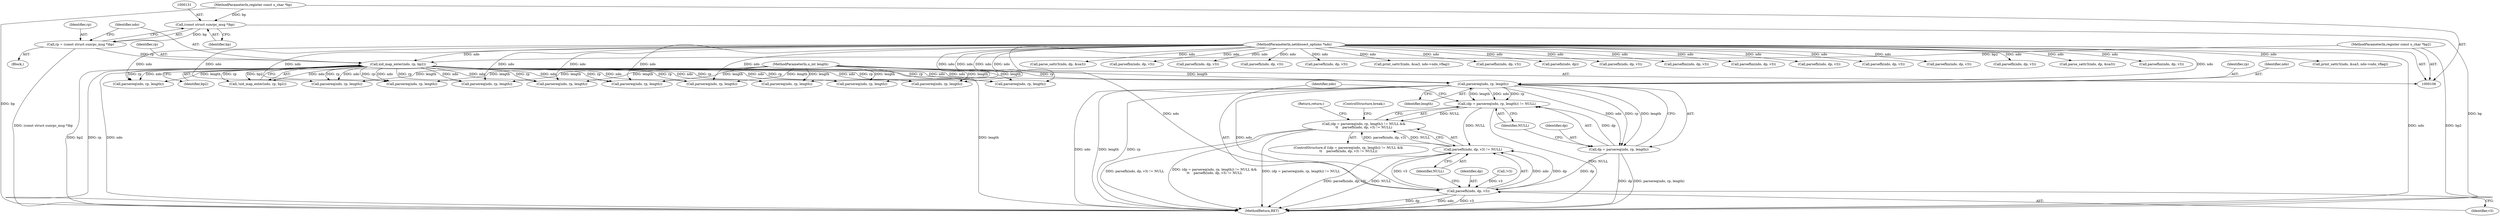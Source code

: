 digraph "0_tcpdump_19d25dd8781620cd41bf178a5e2e27fc1cf242d0_0@pointer" {
"1000195" [label="(Call,parsereq(ndo, rp, length))"];
"1000135" [label="(Call,xid_map_enter(ndo, rp, bp2))"];
"1000107" [label="(MethodParameterIn,netdissect_options *ndo)"];
"1000128" [label="(Call,rp = (const struct sunrpc_msg *)bp)"];
"1000130" [label="(Call,(const struct sunrpc_msg *)bp)"];
"1000108" [label="(MethodParameterIn,register const u_char *bp)"];
"1000110" [label="(MethodParameterIn,register const u_char *bp2)"];
"1000109" [label="(MethodParameterIn,u_int length)"];
"1000192" [label="(Call,(dp = parsereq(ndo, rp, length)) != NULL)"];
"1000191" [label="(Call,(dp = parsereq(ndo, rp, length)) != NULL &&\n\t\t    parsefh(ndo, dp, v3) != NULL)"];
"1000200" [label="(Call,parsefh(ndo, dp, v3) != NULL)"];
"1000193" [label="(Call,dp = parsereq(ndo, rp, length))"];
"1000201" [label="(Call,parsefh(ndo, dp, v3))"];
"1000653" [label="(Call,print_sattr3(ndo, &sa3, ndo->ndo_vflag))"];
"1000197" [label="(Identifier,rp)"];
"1000191" [label="(Call,(dp = parsereq(ndo, rp, length)) != NULL &&\n\t\t    parsefh(ndo, dp, v3) != NULL)"];
"1000428" [label="(Call,parsereq(ndo, rp, length))"];
"1000377" [label="(Call,parsereq(ndo, rp, length))"];
"1000597" [label="(Call,parse_sattr3(ndo, dp, &sa3))"];
"1000688" [label="(Call,parsefhn(ndo, dp, v3))"];
"1000237" [label="(Call,parsereq(ndo, rp, length))"];
"1000195" [label="(Call,parsereq(ndo, rp, length))"];
"1000568" [label="(Call,parsereq(ndo, rp, length))"];
"1000245" [label="(Call,parsefh(ndo, dp, v3))"];
"1000436" [label="(Call,parsefh(ndo, dp, v3))"];
"1000809" [label="(Call,parsefh(ndo, dp, v3))"];
"1000200" [label="(Call,parsefh(ndo, dp, v3) != NULL)"];
"1000194" [label="(Identifier,dp)"];
"1000218" [label="(Call,parsereq(ndo, rp, length))"];
"1000854" [label="(Call,parsereq(ndo, rp, length))"];
"1000111" [label="(Block,)"];
"1000192" [label="(Call,(dp = parsereq(ndo, rp, length)) != NULL)"];
"1000553" [label="(Call,print_sattr3(ndo, &sa3, ndo->ndo_vflag))"];
"1000676" [label="(Call,parsefhn(ndo, dp, v3))"];
"1000206" [label="(Return,return;)"];
"1000734" [label="(Call,parsereq(ndo, rp, length))"];
"1000542" [label="(Call,parsefn(ndo, dp))"];
"1000207" [label="(ControlStructure,break;)"];
"1000128" [label="(Call,rp = (const struct sunrpc_msg *)bp)"];
"1000107" [label="(MethodParameterIn,netdissect_options *ndo)"];
"1000385" [label="(Call,parsefh(ndo, dp, v3))"];
"1000108" [label="(MethodParameterIn,register const u_char *bp)"];
"1000205" [label="(Identifier,NULL)"];
"1000517" [label="(Call,parsefhn(ndo, dp, v3))"];
"1000198" [label="(Identifier,length)"];
"1000509" [label="(Call,parsereq(ndo, rp, length))"];
"1000224" [label="(Call,parsefhn(ndo, dp, v3))"];
"1000862" [label="(Call,parsefh(ndo, dp, v3))"];
"1000203" [label="(Identifier,dp)"];
"1000109" [label="(MethodParameterIn,u_int length)"];
"1000193" [label="(Call,dp = parsereq(ndo, rp, length))"];
"1000110" [label="(MethodParameterIn,register const u_char *bp2)"];
"1000709" [label="(Call,parsefh(ndo, dp, v3))"];
"1000721" [label="(Call,parsefhn(ndo, dp, v3))"];
"1000136" [label="(Identifier,ndo)"];
"1000199" [label="(Identifier,NULL)"];
"1000190" [label="(ControlStructure,if ((dp = parsereq(ndo, rp, length)) != NULL &&\n\t\t    parsefh(ndo, dp, v3) != NULL))"];
"1000742" [label="(Call,parsefh(ndo, dp, v3))"];
"1000668" [label="(Call,parsereq(ndo, rp, length))"];
"1000138" [label="(Identifier,bp2)"];
"1000801" [label="(Call,parsereq(ndo, rp, length))"];
"1000137" [label="(Identifier,rp)"];
"1000129" [label="(Identifier,rp)"];
"1000162" [label="(Call,!v3)"];
"1000202" [label="(Identifier,ndo)"];
"1000533" [label="(Call,parse_sattr3(ndo, dp, &sa3))"];
"1000886" [label="(MethodReturn,RET)"];
"1000130" [label="(Call,(const struct sunrpc_msg *)bp)"];
"1000204" [label="(Identifier,v3)"];
"1000135" [label="(Call,xid_map_enter(ndo, rp, bp2))"];
"1000201" [label="(Call,parsefh(ndo, dp, v3))"];
"1000134" [label="(Call,!xid_map_enter(ndo, rp, bp2))"];
"1000132" [label="(Identifier,bp)"];
"1000576" [label="(Call,parsefhn(ndo, dp, v3))"];
"1000196" [label="(Identifier,ndo)"];
"1000701" [label="(Call,parsereq(ndo, rp, length))"];
"1000195" -> "1000193"  [label="AST: "];
"1000195" -> "1000198"  [label="CFG: "];
"1000196" -> "1000195"  [label="AST: "];
"1000197" -> "1000195"  [label="AST: "];
"1000198" -> "1000195"  [label="AST: "];
"1000193" -> "1000195"  [label="CFG: "];
"1000195" -> "1000886"  [label="DDG: rp"];
"1000195" -> "1000886"  [label="DDG: ndo"];
"1000195" -> "1000886"  [label="DDG: length"];
"1000195" -> "1000192"  [label="DDG: ndo"];
"1000195" -> "1000192"  [label="DDG: rp"];
"1000195" -> "1000192"  [label="DDG: length"];
"1000195" -> "1000193"  [label="DDG: ndo"];
"1000195" -> "1000193"  [label="DDG: rp"];
"1000195" -> "1000193"  [label="DDG: length"];
"1000135" -> "1000195"  [label="DDG: ndo"];
"1000135" -> "1000195"  [label="DDG: rp"];
"1000107" -> "1000195"  [label="DDG: ndo"];
"1000109" -> "1000195"  [label="DDG: length"];
"1000195" -> "1000201"  [label="DDG: ndo"];
"1000135" -> "1000134"  [label="AST: "];
"1000135" -> "1000138"  [label="CFG: "];
"1000136" -> "1000135"  [label="AST: "];
"1000137" -> "1000135"  [label="AST: "];
"1000138" -> "1000135"  [label="AST: "];
"1000134" -> "1000135"  [label="CFG: "];
"1000135" -> "1000886"  [label="DDG: ndo"];
"1000135" -> "1000886"  [label="DDG: bp2"];
"1000135" -> "1000886"  [label="DDG: rp"];
"1000135" -> "1000134"  [label="DDG: ndo"];
"1000135" -> "1000134"  [label="DDG: rp"];
"1000135" -> "1000134"  [label="DDG: bp2"];
"1000107" -> "1000135"  [label="DDG: ndo"];
"1000128" -> "1000135"  [label="DDG: rp"];
"1000110" -> "1000135"  [label="DDG: bp2"];
"1000135" -> "1000218"  [label="DDG: ndo"];
"1000135" -> "1000218"  [label="DDG: rp"];
"1000135" -> "1000237"  [label="DDG: ndo"];
"1000135" -> "1000237"  [label="DDG: rp"];
"1000135" -> "1000377"  [label="DDG: ndo"];
"1000135" -> "1000377"  [label="DDG: rp"];
"1000135" -> "1000428"  [label="DDG: ndo"];
"1000135" -> "1000428"  [label="DDG: rp"];
"1000135" -> "1000509"  [label="DDG: ndo"];
"1000135" -> "1000509"  [label="DDG: rp"];
"1000135" -> "1000568"  [label="DDG: ndo"];
"1000135" -> "1000568"  [label="DDG: rp"];
"1000135" -> "1000668"  [label="DDG: ndo"];
"1000135" -> "1000668"  [label="DDG: rp"];
"1000135" -> "1000701"  [label="DDG: ndo"];
"1000135" -> "1000701"  [label="DDG: rp"];
"1000135" -> "1000734"  [label="DDG: ndo"];
"1000135" -> "1000734"  [label="DDG: rp"];
"1000135" -> "1000801"  [label="DDG: ndo"];
"1000135" -> "1000801"  [label="DDG: rp"];
"1000135" -> "1000854"  [label="DDG: ndo"];
"1000135" -> "1000854"  [label="DDG: rp"];
"1000107" -> "1000106"  [label="AST: "];
"1000107" -> "1000886"  [label="DDG: ndo"];
"1000107" -> "1000201"  [label="DDG: ndo"];
"1000107" -> "1000218"  [label="DDG: ndo"];
"1000107" -> "1000224"  [label="DDG: ndo"];
"1000107" -> "1000237"  [label="DDG: ndo"];
"1000107" -> "1000245"  [label="DDG: ndo"];
"1000107" -> "1000377"  [label="DDG: ndo"];
"1000107" -> "1000385"  [label="DDG: ndo"];
"1000107" -> "1000428"  [label="DDG: ndo"];
"1000107" -> "1000436"  [label="DDG: ndo"];
"1000107" -> "1000509"  [label="DDG: ndo"];
"1000107" -> "1000517"  [label="DDG: ndo"];
"1000107" -> "1000533"  [label="DDG: ndo"];
"1000107" -> "1000542"  [label="DDG: ndo"];
"1000107" -> "1000553"  [label="DDG: ndo"];
"1000107" -> "1000568"  [label="DDG: ndo"];
"1000107" -> "1000576"  [label="DDG: ndo"];
"1000107" -> "1000597"  [label="DDG: ndo"];
"1000107" -> "1000653"  [label="DDG: ndo"];
"1000107" -> "1000668"  [label="DDG: ndo"];
"1000107" -> "1000676"  [label="DDG: ndo"];
"1000107" -> "1000688"  [label="DDG: ndo"];
"1000107" -> "1000701"  [label="DDG: ndo"];
"1000107" -> "1000709"  [label="DDG: ndo"];
"1000107" -> "1000721"  [label="DDG: ndo"];
"1000107" -> "1000734"  [label="DDG: ndo"];
"1000107" -> "1000742"  [label="DDG: ndo"];
"1000107" -> "1000801"  [label="DDG: ndo"];
"1000107" -> "1000809"  [label="DDG: ndo"];
"1000107" -> "1000854"  [label="DDG: ndo"];
"1000107" -> "1000862"  [label="DDG: ndo"];
"1000128" -> "1000111"  [label="AST: "];
"1000128" -> "1000130"  [label="CFG: "];
"1000129" -> "1000128"  [label="AST: "];
"1000130" -> "1000128"  [label="AST: "];
"1000136" -> "1000128"  [label="CFG: "];
"1000128" -> "1000886"  [label="DDG: (const struct sunrpc_msg *)bp"];
"1000130" -> "1000128"  [label="DDG: bp"];
"1000130" -> "1000132"  [label="CFG: "];
"1000131" -> "1000130"  [label="AST: "];
"1000132" -> "1000130"  [label="AST: "];
"1000130" -> "1000886"  [label="DDG: bp"];
"1000108" -> "1000130"  [label="DDG: bp"];
"1000108" -> "1000106"  [label="AST: "];
"1000108" -> "1000886"  [label="DDG: bp"];
"1000110" -> "1000106"  [label="AST: "];
"1000110" -> "1000886"  [label="DDG: bp2"];
"1000109" -> "1000106"  [label="AST: "];
"1000109" -> "1000886"  [label="DDG: length"];
"1000109" -> "1000218"  [label="DDG: length"];
"1000109" -> "1000237"  [label="DDG: length"];
"1000109" -> "1000377"  [label="DDG: length"];
"1000109" -> "1000428"  [label="DDG: length"];
"1000109" -> "1000509"  [label="DDG: length"];
"1000109" -> "1000568"  [label="DDG: length"];
"1000109" -> "1000668"  [label="DDG: length"];
"1000109" -> "1000701"  [label="DDG: length"];
"1000109" -> "1000734"  [label="DDG: length"];
"1000109" -> "1000801"  [label="DDG: length"];
"1000109" -> "1000854"  [label="DDG: length"];
"1000192" -> "1000191"  [label="AST: "];
"1000192" -> "1000199"  [label="CFG: "];
"1000193" -> "1000192"  [label="AST: "];
"1000199" -> "1000192"  [label="AST: "];
"1000202" -> "1000192"  [label="CFG: "];
"1000191" -> "1000192"  [label="CFG: "];
"1000192" -> "1000886"  [label="DDG: NULL"];
"1000192" -> "1000191"  [label="DDG: NULL"];
"1000193" -> "1000192"  [label="DDG: dp"];
"1000192" -> "1000200"  [label="DDG: NULL"];
"1000191" -> "1000190"  [label="AST: "];
"1000191" -> "1000200"  [label="CFG: "];
"1000200" -> "1000191"  [label="AST: "];
"1000206" -> "1000191"  [label="CFG: "];
"1000207" -> "1000191"  [label="CFG: "];
"1000191" -> "1000886"  [label="DDG: parsefh(ndo, dp, v3) != NULL"];
"1000191" -> "1000886"  [label="DDG: (dp = parsereq(ndo, rp, length)) != NULL &&\n\t\t    parsefh(ndo, dp, v3) != NULL"];
"1000191" -> "1000886"  [label="DDG: (dp = parsereq(ndo, rp, length)) != NULL"];
"1000200" -> "1000191"  [label="DDG: parsefh(ndo, dp, v3)"];
"1000200" -> "1000191"  [label="DDG: NULL"];
"1000200" -> "1000205"  [label="CFG: "];
"1000201" -> "1000200"  [label="AST: "];
"1000205" -> "1000200"  [label="AST: "];
"1000200" -> "1000886"  [label="DDG: parsefh(ndo, dp, v3)"];
"1000200" -> "1000886"  [label="DDG: NULL"];
"1000201" -> "1000200"  [label="DDG: ndo"];
"1000201" -> "1000200"  [label="DDG: dp"];
"1000201" -> "1000200"  [label="DDG: v3"];
"1000194" -> "1000193"  [label="AST: "];
"1000199" -> "1000193"  [label="CFG: "];
"1000193" -> "1000886"  [label="DDG: dp"];
"1000193" -> "1000886"  [label="DDG: parsereq(ndo, rp, length)"];
"1000193" -> "1000201"  [label="DDG: dp"];
"1000201" -> "1000204"  [label="CFG: "];
"1000202" -> "1000201"  [label="AST: "];
"1000203" -> "1000201"  [label="AST: "];
"1000204" -> "1000201"  [label="AST: "];
"1000205" -> "1000201"  [label="CFG: "];
"1000201" -> "1000886"  [label="DDG: dp"];
"1000201" -> "1000886"  [label="DDG: ndo"];
"1000201" -> "1000886"  [label="DDG: v3"];
"1000162" -> "1000201"  [label="DDG: v3"];
}
